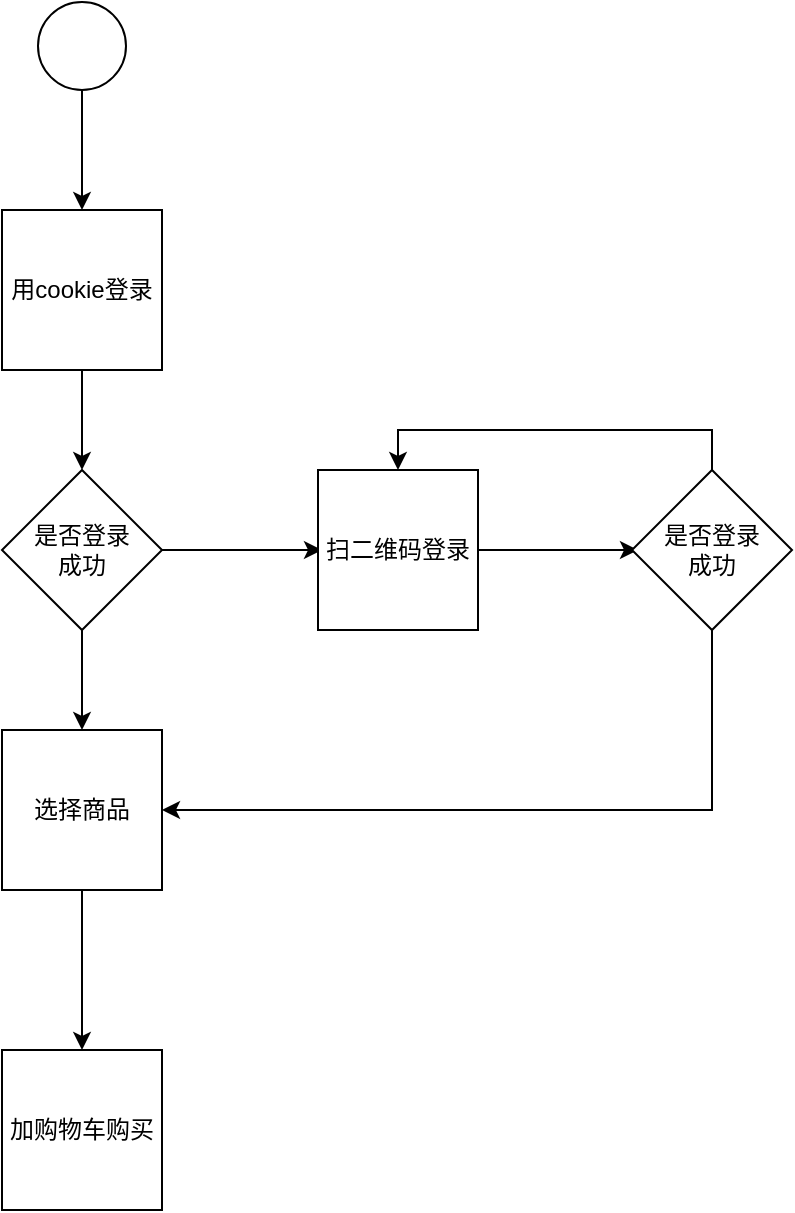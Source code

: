 <mxfile version="12.8.1" type="github">
  <diagram id="RJlxmXMSK_wklDfk8iL2" name="Page-1">
    <mxGraphModel dx="1422" dy="804" grid="1" gridSize="10" guides="1" tooltips="1" connect="1" arrows="1" fold="1" page="1" pageScale="1" pageWidth="827" pageHeight="1169" math="0" shadow="0">
      <root>
        <mxCell id="0" />
        <mxCell id="1" parent="0" />
        <mxCell id="9taNrXXGRFYZlppdcsFO-3" value="" style="edgeStyle=orthogonalEdgeStyle;rounded=0;orthogonalLoop=1;jettySize=auto;html=1;" edge="1" parent="1" source="9taNrXXGRFYZlppdcsFO-1" target="9taNrXXGRFYZlppdcsFO-2">
          <mxGeometry relative="1" as="geometry" />
        </mxCell>
        <mxCell id="9taNrXXGRFYZlppdcsFO-1" value="" style="ellipse;whiteSpace=wrap;html=1;aspect=fixed;" vertex="1" parent="1">
          <mxGeometry x="450" y="246" width="44" height="44" as="geometry" />
        </mxCell>
        <mxCell id="9taNrXXGRFYZlppdcsFO-5" value="" style="edgeStyle=orthogonalEdgeStyle;rounded=0;orthogonalLoop=1;jettySize=auto;html=1;" edge="1" parent="1" source="9taNrXXGRFYZlppdcsFO-2" target="9taNrXXGRFYZlppdcsFO-4">
          <mxGeometry relative="1" as="geometry" />
        </mxCell>
        <mxCell id="9taNrXXGRFYZlppdcsFO-2" value="用cookie登录" style="whiteSpace=wrap;html=1;aspect=fixed;" vertex="1" parent="1">
          <mxGeometry x="432" y="350" width="80" height="80" as="geometry" />
        </mxCell>
        <mxCell id="9taNrXXGRFYZlppdcsFO-7" value="" style="edgeStyle=orthogonalEdgeStyle;rounded=0;orthogonalLoop=1;jettySize=auto;html=1;" edge="1" parent="1" source="9taNrXXGRFYZlppdcsFO-4" target="9taNrXXGRFYZlppdcsFO-6">
          <mxGeometry relative="1" as="geometry" />
        </mxCell>
        <mxCell id="9taNrXXGRFYZlppdcsFO-9" value="" style="edgeStyle=orthogonalEdgeStyle;rounded=0;orthogonalLoop=1;jettySize=auto;html=1;" edge="1" parent="1" source="9taNrXXGRFYZlppdcsFO-4">
          <mxGeometry relative="1" as="geometry">
            <mxPoint x="592" y="520" as="targetPoint" />
          </mxGeometry>
        </mxCell>
        <mxCell id="9taNrXXGRFYZlppdcsFO-4" value="是否登录&lt;br&gt;成功" style="rhombus;whiteSpace=wrap;html=1;" vertex="1" parent="1">
          <mxGeometry x="432" y="480" width="80" height="80" as="geometry" />
        </mxCell>
        <mxCell id="9taNrXXGRFYZlppdcsFO-17" value="" style="edgeStyle=orthogonalEdgeStyle;rounded=0;orthogonalLoop=1;jettySize=auto;html=1;" edge="1" parent="1" source="9taNrXXGRFYZlppdcsFO-6" target="9taNrXXGRFYZlppdcsFO-16">
          <mxGeometry relative="1" as="geometry" />
        </mxCell>
        <mxCell id="9taNrXXGRFYZlppdcsFO-6" value="选择商品" style="whiteSpace=wrap;html=1;aspect=fixed;" vertex="1" parent="1">
          <mxGeometry x="432" y="610" width="80" height="80" as="geometry" />
        </mxCell>
        <mxCell id="9taNrXXGRFYZlppdcsFO-16" value="加购物车购买" style="whiteSpace=wrap;html=1;aspect=fixed;" vertex="1" parent="1">
          <mxGeometry x="432" y="770" width="80" height="80" as="geometry" />
        </mxCell>
        <mxCell id="9taNrXXGRFYZlppdcsFO-12" value="" style="edgeStyle=orthogonalEdgeStyle;rounded=0;orthogonalLoop=1;jettySize=auto;html=1;" edge="1" parent="1" source="9taNrXXGRFYZlppdcsFO-10">
          <mxGeometry relative="1" as="geometry">
            <mxPoint x="750" y="520" as="targetPoint" />
          </mxGeometry>
        </mxCell>
        <mxCell id="9taNrXXGRFYZlppdcsFO-10" value="扫二维码登录" style="whiteSpace=wrap;html=1;aspect=fixed;" vertex="1" parent="1">
          <mxGeometry x="590" y="480" width="80" height="80" as="geometry" />
        </mxCell>
        <mxCell id="9taNrXXGRFYZlppdcsFO-14" style="edgeStyle=orthogonalEdgeStyle;rounded=0;orthogonalLoop=1;jettySize=auto;html=1;exitX=0.5;exitY=1;exitDx=0;exitDy=0;entryX=1;entryY=0.5;entryDx=0;entryDy=0;" edge="1" parent="1" source="9taNrXXGRFYZlppdcsFO-13" target="9taNrXXGRFYZlppdcsFO-6">
          <mxGeometry relative="1" as="geometry" />
        </mxCell>
        <mxCell id="9taNrXXGRFYZlppdcsFO-15" style="edgeStyle=orthogonalEdgeStyle;rounded=0;orthogonalLoop=1;jettySize=auto;html=1;exitX=0.5;exitY=0;exitDx=0;exitDy=0;entryX=0.5;entryY=0;entryDx=0;entryDy=0;" edge="1" parent="1" source="9taNrXXGRFYZlppdcsFO-13" target="9taNrXXGRFYZlppdcsFO-10">
          <mxGeometry relative="1" as="geometry" />
        </mxCell>
        <mxCell id="9taNrXXGRFYZlppdcsFO-13" value="是否登录&lt;br&gt;成功" style="rhombus;whiteSpace=wrap;html=1;" vertex="1" parent="1">
          <mxGeometry x="747" y="480" width="80" height="80" as="geometry" />
        </mxCell>
      </root>
    </mxGraphModel>
  </diagram>
</mxfile>
